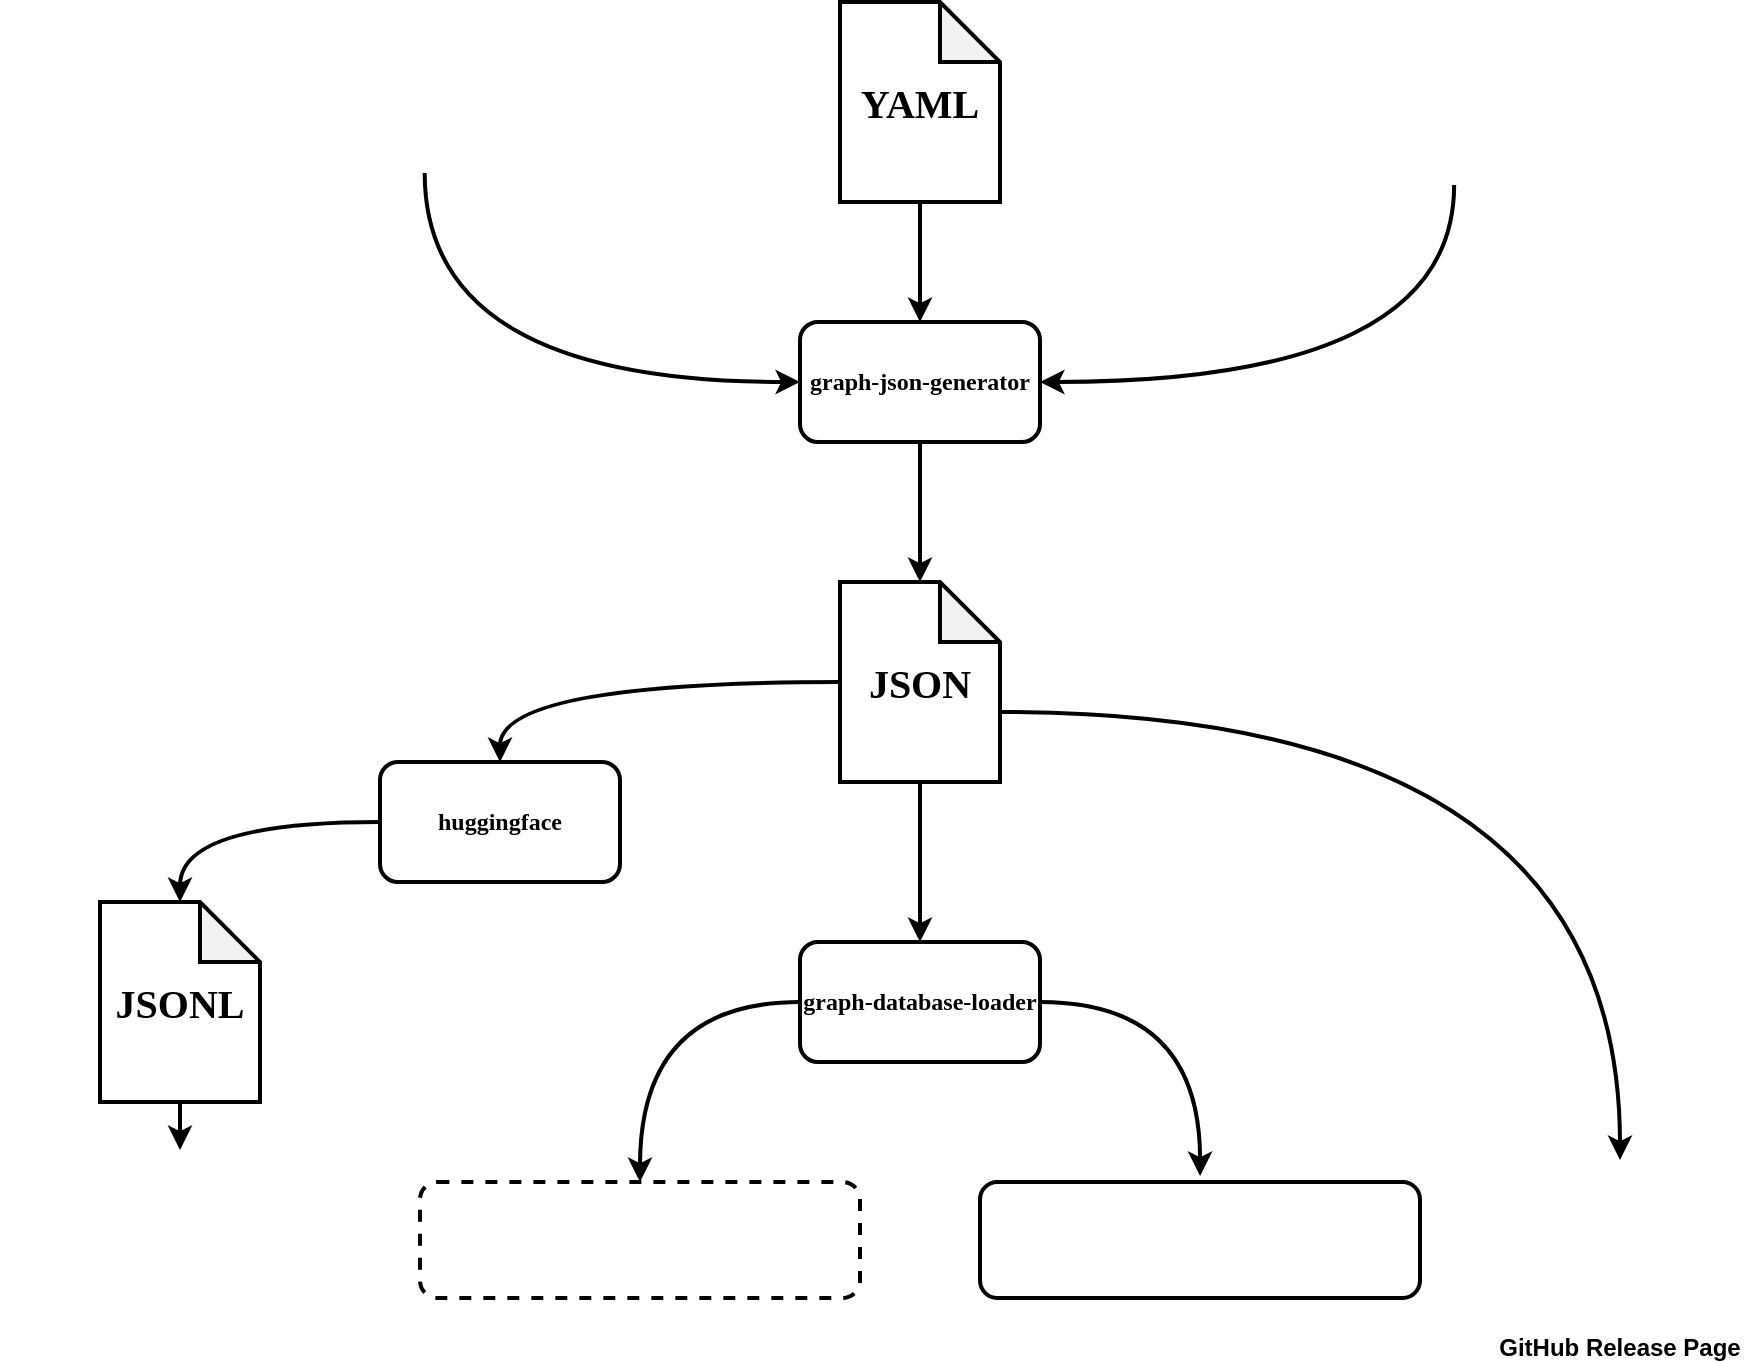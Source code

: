 <mxfile version="28.0.6">
  <diagram id="EdGJA9e4Q2ieo2XDZF0G" name="Page-1">
    <mxGraphModel dx="2916" dy="1150" grid="1" gridSize="10" guides="1" tooltips="1" connect="1" arrows="1" fold="1" page="1" pageScale="1" pageWidth="850" pageHeight="1100" math="0" shadow="0">
      <root>
        <mxCell id="0" />
        <mxCell id="1" parent="0" />
        <mxCell id="T-jjDlv4j_7LP1yPRQte-26" style="edgeStyle=orthogonalEdgeStyle;rounded=0;orthogonalLoop=1;jettySize=auto;html=1;exitX=0.5;exitY=1;exitDx=0;exitDy=0;strokeWidth=2;fontStyle=1" parent="1" source="T-jjDlv4j_7LP1yPRQte-1" target="T-jjDlv4j_7LP1yPRQte-3" edge="1">
          <mxGeometry relative="1" as="geometry" />
        </mxCell>
        <mxCell id="T-jjDlv4j_7LP1yPRQte-1" value="graph-json-generator" style="rounded=1;whiteSpace=wrap;html=1;fontFamily=Poppins;fontSource=https%3A%2F%2Ffonts.googleapis.com%2Fcss%3Ffamily%3DPoppins;fontStyle=1;strokeWidth=2;" parent="1" vertex="1">
          <mxGeometry x="280" y="340" width="120" height="60" as="geometry" />
        </mxCell>
        <mxCell id="T-jjDlv4j_7LP1yPRQte-9" style="edgeStyle=orthogonalEdgeStyle;rounded=0;orthogonalLoop=1;jettySize=auto;html=1;exitX=0;exitY=0.5;exitDx=0;exitDy=0;exitPerimeter=0;entryX=0.5;entryY=0;entryDx=0;entryDy=0;strokeWidth=2;fontStyle=1;curved=1;" parent="1" source="T-jjDlv4j_7LP1yPRQte-3" target="T-jjDlv4j_7LP1yPRQte-5" edge="1">
          <mxGeometry relative="1" as="geometry" />
        </mxCell>
        <mxCell id="T-jjDlv4j_7LP1yPRQte-23" style="edgeStyle=orthogonalEdgeStyle;rounded=0;orthogonalLoop=1;jettySize=auto;html=1;exitX=0.5;exitY=1;exitDx=0;exitDy=0;exitPerimeter=0;strokeWidth=2;fontStyle=1" parent="1" source="T-jjDlv4j_7LP1yPRQte-3" target="T-jjDlv4j_7LP1yPRQte-4" edge="1">
          <mxGeometry relative="1" as="geometry" />
        </mxCell>
        <mxCell id="T-jjDlv4j_7LP1yPRQte-24" style="edgeStyle=orthogonalEdgeStyle;rounded=0;orthogonalLoop=1;jettySize=auto;html=1;exitX=0;exitY=0;exitDx=80;exitDy=65;exitPerimeter=0;strokeWidth=2;fontStyle=1;curved=1;" parent="1" source="T-jjDlv4j_7LP1yPRQte-3" target="T-jjDlv4j_7LP1yPRQte-25" edge="1">
          <mxGeometry relative="1" as="geometry">
            <mxPoint x="650" y="535" as="targetPoint" />
          </mxGeometry>
        </mxCell>
        <mxCell id="T-jjDlv4j_7LP1yPRQte-3" value="&lt;font style=&quot;font-size: 20px;&quot;&gt;JSON&lt;/font&gt;" style="shape=note;whiteSpace=wrap;html=1;backgroundOutline=1;darkOpacity=0.05;fontFamily=Poppins;fontSource=https%3A%2F%2Ffonts.googleapis.com%2Fcss%3Ffamily%3DPoppins;fontStyle=1;strokeWidth=2;" parent="1" vertex="1">
          <mxGeometry x="300" y="470" width="80" height="100" as="geometry" />
        </mxCell>
        <mxCell id="T-jjDlv4j_7LP1yPRQte-21" style="edgeStyle=orthogonalEdgeStyle;rounded=0;orthogonalLoop=1;jettySize=auto;html=1;exitX=0;exitY=0.5;exitDx=0;exitDy=0;entryX=0.5;entryY=0;entryDx=0;entryDy=0;strokeWidth=2;fontStyle=1;curved=1;" parent="1" source="T-jjDlv4j_7LP1yPRQte-4" target="T-jjDlv4j_7LP1yPRQte-17" edge="1">
          <mxGeometry relative="1" as="geometry" />
        </mxCell>
        <mxCell id="T-jjDlv4j_7LP1yPRQte-22" style="edgeStyle=orthogonalEdgeStyle;rounded=0;orthogonalLoop=1;jettySize=auto;html=1;exitX=1;exitY=0.5;exitDx=0;exitDy=0;strokeWidth=2;fontStyle=1;curved=1;" parent="1" source="T-jjDlv4j_7LP1yPRQte-4" target="T-jjDlv4j_7LP1yPRQte-14" edge="1">
          <mxGeometry relative="1" as="geometry">
            <mxPoint x="470" y="770" as="targetPoint" />
          </mxGeometry>
        </mxCell>
        <mxCell id="T-jjDlv4j_7LP1yPRQte-4" value="graph-database-loader" style="rounded=1;whiteSpace=wrap;html=1;fontFamily=Poppins;fontSource=https%3A%2F%2Ffonts.googleapis.com%2Fcss%3Ffamily%3DPoppins;fontStyle=1;strokeWidth=2;" parent="1" vertex="1">
          <mxGeometry x="280" y="650" width="120" height="60" as="geometry" />
        </mxCell>
        <mxCell id="T-jjDlv4j_7LP1yPRQte-5" value="huggingface" style="rounded=1;whiteSpace=wrap;html=1;fontFamily=Poppins;fontSource=https%3A%2F%2Ffonts.googleapis.com%2Fcss%3Ffamily%3DPoppins;fontStyle=1;strokeWidth=2;" parent="1" vertex="1">
          <mxGeometry x="70" y="560" width="120" height="60" as="geometry" />
        </mxCell>
        <mxCell id="T-jjDlv4j_7LP1yPRQte-27" style="edgeStyle=orthogonalEdgeStyle;rounded=0;orthogonalLoop=1;jettySize=auto;html=1;exitX=0.5;exitY=1;exitDx=0;exitDy=0;exitPerimeter=0;strokeWidth=2;fontStyle=1" parent="1" source="T-jjDlv4j_7LP1yPRQte-7" target="T-jjDlv4j_7LP1yPRQte-1" edge="1">
          <mxGeometry relative="1" as="geometry" />
        </mxCell>
        <mxCell id="T-jjDlv4j_7LP1yPRQte-7" value="&lt;font style=&quot;font-size: 20px;&quot;&gt;YAML&lt;/font&gt;" style="shape=note;whiteSpace=wrap;html=1;backgroundOutline=1;darkOpacity=0.05;fontFamily=Poppins;fontSource=https%3A%2F%2Ffonts.googleapis.com%2Fcss%3Ffamily%3DPoppins;fontStyle=1;strokeWidth=2;" parent="1" vertex="1">
          <mxGeometry x="300" y="180" width="80" height="100" as="geometry" />
        </mxCell>
        <mxCell id="T-jjDlv4j_7LP1yPRQte-8" value="" style="shape=image;verticalLabelPosition=bottom;labelBackgroundColor=default;verticalAlign=top;aspect=fixed;imageAspect=0;image=https://repository-images.githubusercontent.com/250213286/d6f09c00-7066-11eb-88ac-0b319e59658a;fontFamily=Poppins;fontSource=https%3A%2F%2Ffonts.googleapis.com%2Fcss%3Ffamily%3DPoppins;fontStyle=1;strokeWidth=2;" parent="1" vertex="1">
          <mxGeometry x="-120" y="754" width="180" height="90" as="geometry" />
        </mxCell>
        <mxCell id="T-jjDlv4j_7LP1yPRQte-13" style="edgeStyle=orthogonalEdgeStyle;rounded=0;orthogonalLoop=1;jettySize=auto;html=1;exitX=0.5;exitY=1;exitDx=0;exitDy=0;exitPerimeter=0;strokeWidth=2;fontStyle=1" parent="1" source="T-jjDlv4j_7LP1yPRQte-10" target="T-jjDlv4j_7LP1yPRQte-8" edge="1">
          <mxGeometry relative="1" as="geometry" />
        </mxCell>
        <mxCell id="T-jjDlv4j_7LP1yPRQte-10" value="&lt;font style=&quot;font-size: 20px;&quot;&gt;JSONL&lt;/font&gt;" style="shape=note;whiteSpace=wrap;html=1;backgroundOutline=1;darkOpacity=0.05;fontFamily=Poppins;fontSource=https%3A%2F%2Ffonts.googleapis.com%2Fcss%3Ffamily%3DPoppins;fontStyle=1;strokeWidth=2;" parent="1" vertex="1">
          <mxGeometry x="-70" y="630" width="80" height="100" as="geometry" />
        </mxCell>
        <mxCell id="T-jjDlv4j_7LP1yPRQte-12" style="edgeStyle=orthogonalEdgeStyle;rounded=0;orthogonalLoop=1;jettySize=auto;html=1;exitX=0;exitY=0.5;exitDx=0;exitDy=0;entryX=0.5;entryY=0;entryDx=0;entryDy=0;entryPerimeter=0;strokeWidth=2;fontStyle=1;curved=1;" parent="1" source="T-jjDlv4j_7LP1yPRQte-5" target="T-jjDlv4j_7LP1yPRQte-10" edge="1">
          <mxGeometry relative="1" as="geometry" />
        </mxCell>
        <mxCell id="T-jjDlv4j_7LP1yPRQte-19" value="" style="group;strokeWidth=2;fontStyle=1" parent="1" vertex="1" connectable="0">
          <mxGeometry x="90.0" y="770" width="220" height="58" as="geometry" />
        </mxCell>
        <mxCell id="T-jjDlv4j_7LP1yPRQte-16" value="" style="shape=image;verticalLabelPosition=bottom;labelBackgroundColor=default;verticalAlign=top;aspect=fixed;imageAspect=0;image=https://github.com/QubitPi/QubitPi/raw/master/img/arango-logo-with-text.png?raw=true;strokeWidth=2;fontStyle=1" parent="T-jjDlv4j_7LP1yPRQte-19" vertex="1">
          <mxGeometry x="8.65" y="3" width="202.7" height="50" as="geometry" />
        </mxCell>
        <mxCell id="T-jjDlv4j_7LP1yPRQte-17" value="" style="rounded=1;whiteSpace=wrap;html=1;fillColor=none;strokeWidth=2;dashed=1;fontStyle=1" parent="T-jjDlv4j_7LP1yPRQte-19" vertex="1">
          <mxGeometry width="220" height="58" as="geometry" />
        </mxCell>
        <mxCell id="T-jjDlv4j_7LP1yPRQte-25" value="GitHub Release Page" style="shape=image;verticalLabelPosition=bottom;labelBackgroundColor=default;verticalAlign=top;aspect=fixed;imageAspect=0;image=https://upload.wikimedia.org/wikipedia/commons/thumb/c/c2/GitHub_Invertocat_Logo.svg/250px-GitHub_Invertocat_Logo.svg.png;strokeWidth=2;fontStyle=1" parent="1" vertex="1">
          <mxGeometry x="650" y="759" width="80" height="80" as="geometry" />
        </mxCell>
        <mxCell id="dO7Njd2AKl4eKcglXN07-6" style="edgeStyle=orthogonalEdgeStyle;rounded=0;orthogonalLoop=1;jettySize=auto;html=1;exitX=0.5;exitY=1;exitDx=0;exitDy=0;entryX=0;entryY=0.5;entryDx=0;entryDy=0;strokeWidth=2;curved=1;" parent="1" source="dO7Njd2AKl4eKcglXN07-3" target="T-jjDlv4j_7LP1yPRQte-1" edge="1">
          <mxGeometry relative="1" as="geometry" />
        </mxCell>
        <mxCell id="dO7Njd2AKl4eKcglXN07-3" value="" style="shape=image;verticalLabelPosition=bottom;labelBackgroundColor=default;verticalAlign=top;aspect=fixed;imageAspect=0;image=https://i0.wp.com/securityaffairs.com/wp-content/uploads/2024/10/image-13.png?fit=417,121&amp;ssl=1;" parent="1" vertex="1">
          <mxGeometry x="-30" y="194.5" width="244.69" height="71" as="geometry" />
        </mxCell>
        <mxCell id="dO7Njd2AKl4eKcglXN07-5" style="edgeStyle=orthogonalEdgeStyle;rounded=0;orthogonalLoop=1;jettySize=auto;html=1;exitX=0.5;exitY=1;exitDx=0;exitDy=0;entryX=1;entryY=0.5;entryDx=0;entryDy=0;strokeWidth=2;curved=1;" parent="1" source="dO7Njd2AKl4eKcglXN07-4" target="T-jjDlv4j_7LP1yPRQte-1" edge="1">
          <mxGeometry relative="1" as="geometry" />
        </mxCell>
        <mxCell id="dO7Njd2AKl4eKcglXN07-4" value="" style="shape=image;verticalLabelPosition=bottom;labelBackgroundColor=default;verticalAlign=top;aspect=fixed;imageAspect=0;image=https://i.ebayimg.com/images/g/BEoAAOSwRlllRdVH/s-l1200.png;" parent="1" vertex="1">
          <mxGeometry x="510.0" y="188.5" width="194.15" height="83" as="geometry" />
        </mxCell>
        <mxCell id="CfEOtmDMQt-NS2igvaPQ-2" value="" style="group" vertex="1" connectable="0" parent="1">
          <mxGeometry x="370" y="767" width="220" height="64" as="geometry" />
        </mxCell>
        <mxCell id="CfEOtmDMQt-NS2igvaPQ-1" value="" style="rounded=1;whiteSpace=wrap;html=1;fillColor=none;strokeWidth=2;fontStyle=1" vertex="1" parent="CfEOtmDMQt-NS2igvaPQ-2">
          <mxGeometry y="3" width="220" height="58" as="geometry" />
        </mxCell>
        <mxCell id="T-jjDlv4j_7LP1yPRQte-14" value="" style="shape=image;verticalLabelPosition=bottom;labelBackgroundColor=default;verticalAlign=top;aspect=fixed;imageAspect=0;image=https://upload.wikimedia.org/wikipedia/commons/a/a5/Neo4j-logo2024color.png;strokeWidth=2;fontStyle=1" parent="CfEOtmDMQt-NS2igvaPQ-2" vertex="1">
          <mxGeometry x="19.86" width="180.28" height="64" as="geometry" />
        </mxCell>
      </root>
    </mxGraphModel>
  </diagram>
</mxfile>
